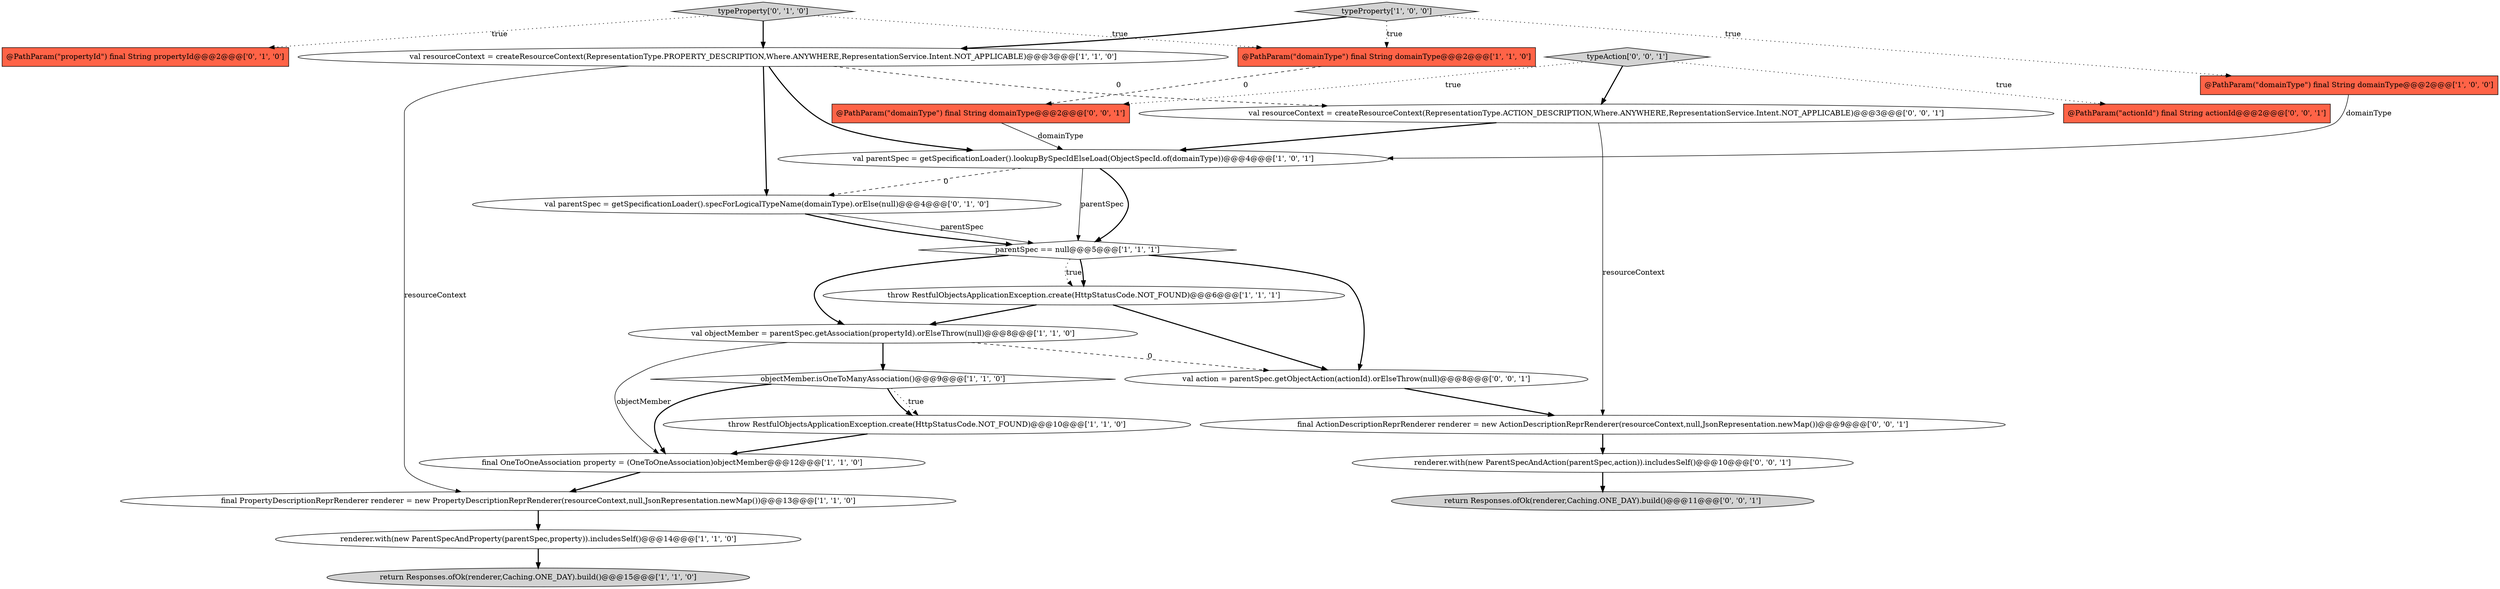 digraph {
18 [style = filled, label = "@PathParam(\"actionId\") final String actionId@@@2@@@['0', '0', '1']", fillcolor = tomato, shape = box image = "AAA0AAABBB3BBB"];
1 [style = filled, label = "val resourceContext = createResourceContext(RepresentationType.PROPERTY_DESCRIPTION,Where.ANYWHERE,RepresentationService.Intent.NOT_APPLICABLE)@@@3@@@['1', '1', '0']", fillcolor = white, shape = ellipse image = "AAA0AAABBB1BBB"];
14 [style = filled, label = "typeProperty['0', '1', '0']", fillcolor = lightgray, shape = diamond image = "AAA0AAABBB2BBB"];
19 [style = filled, label = "renderer.with(new ParentSpecAndAction(parentSpec,action)).includesSelf()@@@10@@@['0', '0', '1']", fillcolor = white, shape = ellipse image = "AAA0AAABBB3BBB"];
5 [style = filled, label = "throw RestfulObjectsApplicationException.create(HttpStatusCode.NOT_FOUND)@@@6@@@['1', '1', '1']", fillcolor = white, shape = ellipse image = "AAA0AAABBB1BBB"];
7 [style = filled, label = "val parentSpec = getSpecificationLoader().lookupBySpecIdElseLoad(ObjectSpecId.of(domainType))@@@4@@@['1', '0', '1']", fillcolor = white, shape = ellipse image = "AAA0AAABBB1BBB"];
13 [style = filled, label = "throw RestfulObjectsApplicationException.create(HttpStatusCode.NOT_FOUND)@@@10@@@['1', '1', '0']", fillcolor = white, shape = ellipse image = "AAA0AAABBB1BBB"];
24 [style = filled, label = "typeAction['0', '0', '1']", fillcolor = lightgray, shape = diamond image = "AAA0AAABBB3BBB"];
16 [style = filled, label = "@PathParam(\"propertyId\") final String propertyId@@@2@@@['0', '1', '0']", fillcolor = tomato, shape = box image = "AAA0AAABBB2BBB"];
15 [style = filled, label = "val parentSpec = getSpecificationLoader().specForLogicalTypeName(domainType).orElse(null)@@@4@@@['0', '1', '0']", fillcolor = white, shape = ellipse image = "AAA1AAABBB2BBB"];
17 [style = filled, label = "return Responses.ofOk(renderer,Caching.ONE_DAY).build()@@@11@@@['0', '0', '1']", fillcolor = lightgray, shape = ellipse image = "AAA0AAABBB3BBB"];
6 [style = filled, label = "val objectMember = parentSpec.getAssociation(propertyId).orElseThrow(null)@@@8@@@['1', '1', '0']", fillcolor = white, shape = ellipse image = "AAA0AAABBB1BBB"];
21 [style = filled, label = "final ActionDescriptionReprRenderer renderer = new ActionDescriptionReprRenderer(resourceContext,null,JsonRepresentation.newMap())@@@9@@@['0', '0', '1']", fillcolor = white, shape = ellipse image = "AAA0AAABBB3BBB"];
23 [style = filled, label = "@PathParam(\"domainType\") final String domainType@@@2@@@['0', '0', '1']", fillcolor = tomato, shape = box image = "AAA0AAABBB3BBB"];
4 [style = filled, label = "renderer.with(new ParentSpecAndProperty(parentSpec,property)).includesSelf()@@@14@@@['1', '1', '0']", fillcolor = white, shape = ellipse image = "AAA0AAABBB1BBB"];
11 [style = filled, label = "typeProperty['1', '0', '0']", fillcolor = lightgray, shape = diamond image = "AAA0AAABBB1BBB"];
9 [style = filled, label = "final PropertyDescriptionReprRenderer renderer = new PropertyDescriptionReprRenderer(resourceContext,null,JsonRepresentation.newMap())@@@13@@@['1', '1', '0']", fillcolor = white, shape = ellipse image = "AAA0AAABBB1BBB"];
0 [style = filled, label = "final OneToOneAssociation property = (OneToOneAssociation)objectMember@@@12@@@['1', '1', '0']", fillcolor = white, shape = ellipse image = "AAA0AAABBB1BBB"];
12 [style = filled, label = "parentSpec == null@@@5@@@['1', '1', '1']", fillcolor = white, shape = diamond image = "AAA0AAABBB1BBB"];
10 [style = filled, label = "objectMember.isOneToManyAssociation()@@@9@@@['1', '1', '0']", fillcolor = white, shape = diamond image = "AAA0AAABBB1BBB"];
3 [style = filled, label = "return Responses.ofOk(renderer,Caching.ONE_DAY).build()@@@15@@@['1', '1', '0']", fillcolor = lightgray, shape = ellipse image = "AAA0AAABBB1BBB"];
8 [style = filled, label = "@PathParam(\"domainType\") final String domainType@@@2@@@['1', '1', '0']", fillcolor = tomato, shape = box image = "AAA0AAABBB1BBB"];
22 [style = filled, label = "val action = parentSpec.getObjectAction(actionId).orElseThrow(null)@@@8@@@['0', '0', '1']", fillcolor = white, shape = ellipse image = "AAA0AAABBB3BBB"];
2 [style = filled, label = "@PathParam(\"domainType\") final String domainType@@@2@@@['1', '0', '0']", fillcolor = tomato, shape = box image = "AAA0AAABBB1BBB"];
20 [style = filled, label = "val resourceContext = createResourceContext(RepresentationType.ACTION_DESCRIPTION,Where.ANYWHERE,RepresentationService.Intent.NOT_APPLICABLE)@@@3@@@['0', '0', '1']", fillcolor = white, shape = ellipse image = "AAA0AAABBB3BBB"];
2->7 [style = solid, label="domainType"];
10->13 [style = dotted, label="true"];
11->2 [style = dotted, label="true"];
7->15 [style = dashed, label="0"];
20->7 [style = bold, label=""];
9->4 [style = bold, label=""];
13->0 [style = bold, label=""];
7->12 [style = solid, label="parentSpec"];
24->20 [style = bold, label=""];
15->12 [style = bold, label=""];
1->20 [style = dashed, label="0"];
0->9 [style = bold, label=""];
14->16 [style = dotted, label="true"];
14->8 [style = dotted, label="true"];
11->1 [style = bold, label=""];
6->22 [style = dashed, label="0"];
20->21 [style = solid, label="resourceContext"];
23->7 [style = solid, label="domainType"];
12->5 [style = dotted, label="true"];
12->22 [style = bold, label=""];
6->10 [style = bold, label=""];
6->0 [style = solid, label="objectMember"];
14->1 [style = bold, label=""];
8->23 [style = dashed, label="0"];
12->5 [style = bold, label=""];
11->8 [style = dotted, label="true"];
21->19 [style = bold, label=""];
1->9 [style = solid, label="resourceContext"];
7->12 [style = bold, label=""];
24->23 [style = dotted, label="true"];
10->13 [style = bold, label=""];
19->17 [style = bold, label=""];
1->15 [style = bold, label=""];
5->22 [style = bold, label=""];
22->21 [style = bold, label=""];
1->7 [style = bold, label=""];
4->3 [style = bold, label=""];
15->12 [style = solid, label="parentSpec"];
10->0 [style = bold, label=""];
5->6 [style = bold, label=""];
12->6 [style = bold, label=""];
24->18 [style = dotted, label="true"];
}
